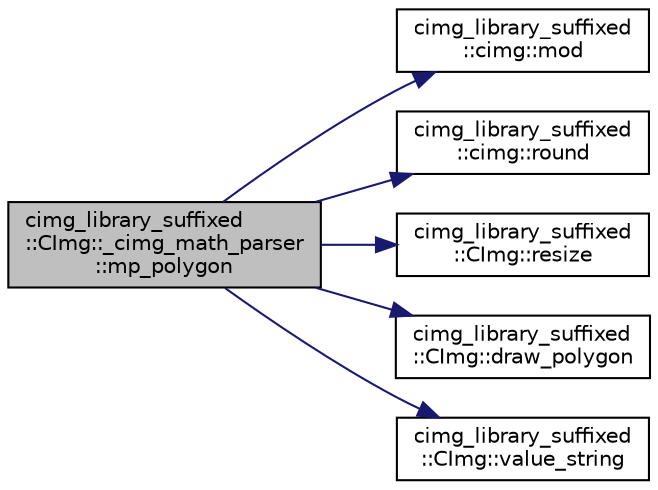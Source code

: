 digraph "cimg_library_suffixed::CImg::_cimg_math_parser::mp_polygon"
{
  edge [fontname="Helvetica",fontsize="10",labelfontname="Helvetica",labelfontsize="10"];
  node [fontname="Helvetica",fontsize="10",shape=record];
  rankdir="LR";
  Node911 [label="cimg_library_suffixed\l::CImg::_cimg_math_parser\l::mp_polygon",height=0.2,width=0.4,color="black", fillcolor="grey75", style="filled", fontcolor="black"];
  Node911 -> Node912 [color="midnightblue",fontsize="10",style="solid",fontname="Helvetica"];
  Node912 [label="cimg_library_suffixed\l::cimg::mod",height=0.2,width=0.4,color="black", fillcolor="white", style="filled",URL="$namespacecimg__library__suffixed_1_1cimg.html#afcc02428c9b7d9100e1674369d25cc40",tooltip="Return the modulo of a value. "];
  Node911 -> Node913 [color="midnightblue",fontsize="10",style="solid",fontname="Helvetica"];
  Node913 [label="cimg_library_suffixed\l::cimg::round",height=0.2,width=0.4,color="black", fillcolor="white", style="filled",URL="$namespacecimg__library__suffixed_1_1cimg.html#a7bed9b422eb303150d7abb503e7201fc"];
  Node911 -> Node914 [color="midnightblue",fontsize="10",style="solid",fontname="Helvetica"];
  Node914 [label="cimg_library_suffixed\l::CImg::resize",height=0.2,width=0.4,color="black", fillcolor="white", style="filled",URL="$structcimg__library__suffixed_1_1_c_img.html#adf42a4d63a14a4199e4703743b217075",tooltip="Resize image to new dimensions. "];
  Node911 -> Node915 [color="midnightblue",fontsize="10",style="solid",fontname="Helvetica"];
  Node915 [label="cimg_library_suffixed\l::CImg::draw_polygon",height=0.2,width=0.4,color="black", fillcolor="white", style="filled",URL="$structcimg__library__suffixed_1_1_c_img.html#aba5835eafcb8746755d164f3f9d20b81",tooltip="Draw a filled 2d polygon. "];
  Node911 -> Node916 [color="midnightblue",fontsize="10",style="solid",fontname="Helvetica"];
  Node916 [label="cimg_library_suffixed\l::CImg::value_string",height=0.2,width=0.4,color="black", fillcolor="white", style="filled",URL="$structcimg__library__suffixed_1_1_c_img.html#ad8ca8eae0dbb8b4a6a8131ca1fef4bff",tooltip="Return a C-string containing a list of all values of the image instance. "];
}

